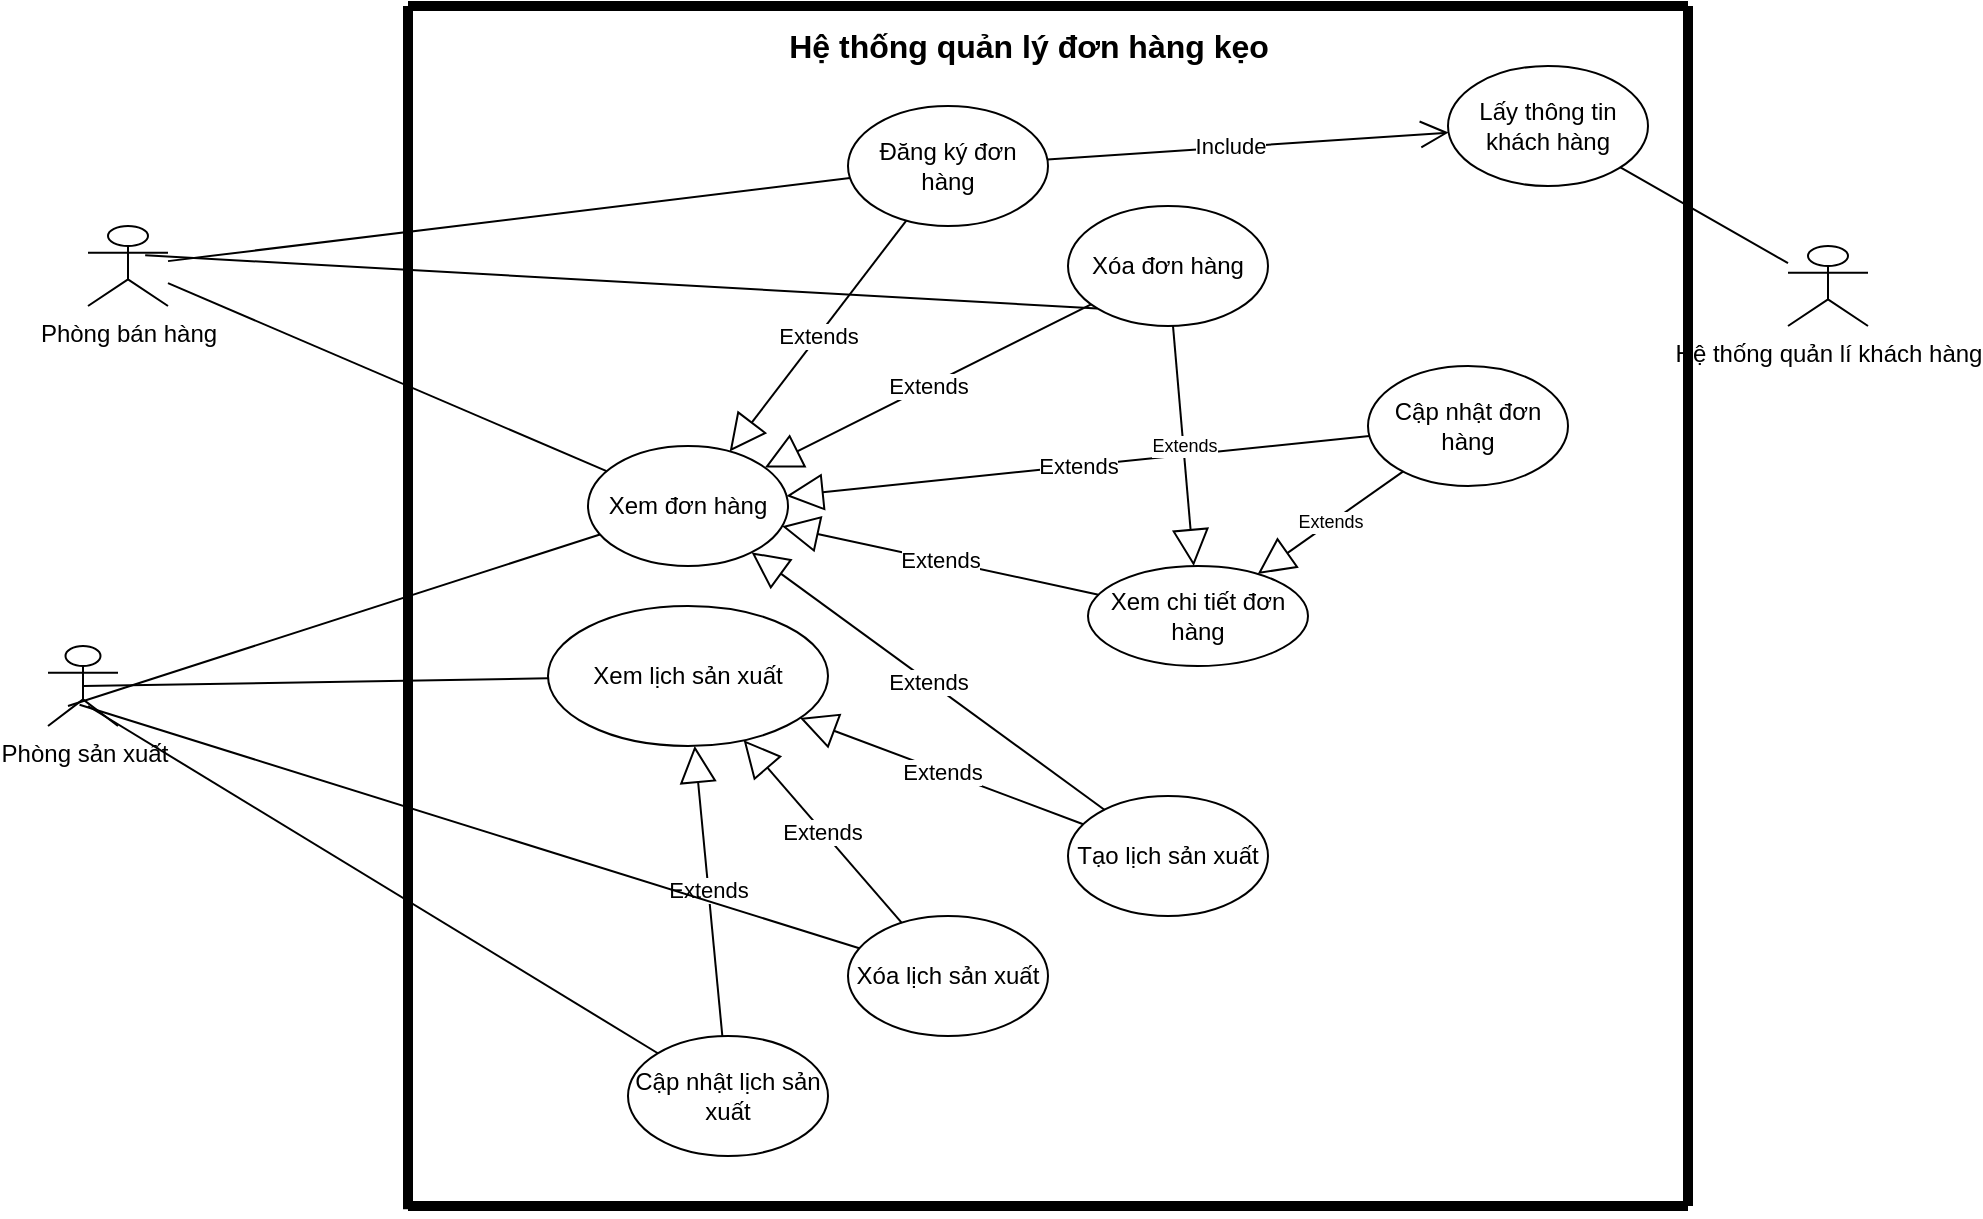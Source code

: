 <mxfile version="14.5.10" type="github">
  <diagram id="qvyRHmw6h1rRHHEIUcTp" name="Page-1">
    <mxGraphModel dx="1865" dy="548" grid="1" gridSize="10" guides="1" tooltips="1" connect="1" arrows="1" fold="1" page="1" pageScale="1" pageWidth="827" pageHeight="1169" math="0" shadow="0">
      <root>
        <mxCell id="0" />
        <mxCell id="1" parent="0" />
        <mxCell id="S6QFJlX5Brz25RzAnuvL-3" value="Phòng bán hàng" style="shape=umlActor;verticalLabelPosition=bottom;verticalAlign=top;html=1;" parent="1" vertex="1">
          <mxGeometry x="-240" y="150" width="40" height="40" as="geometry" />
        </mxCell>
        <mxCell id="S6QFJlX5Brz25RzAnuvL-13" value="Đăng ký đơn hàng" style="ellipse;whiteSpace=wrap;html=1;verticalAlign=middle;" parent="1" vertex="1">
          <mxGeometry x="140" y="90" width="100" height="60" as="geometry" />
        </mxCell>
        <mxCell id="S6QFJlX5Brz25RzAnuvL-15" value="Cập nhật đơn hàng" style="ellipse;whiteSpace=wrap;html=1;verticalAlign=middle;" parent="1" vertex="1">
          <mxGeometry x="400" y="220" width="100" height="60" as="geometry" />
        </mxCell>
        <mxCell id="S6QFJlX5Brz25RzAnuvL-20" value="Xóa đơn hàng" style="ellipse;whiteSpace=wrap;html=1;verticalAlign=middle;" parent="1" vertex="1">
          <mxGeometry x="250" y="140" width="100" height="60" as="geometry" />
        </mxCell>
        <mxCell id="S6QFJlX5Brz25RzAnuvL-21" value="Xem đơn hàng" style="ellipse;whiteSpace=wrap;html=1;verticalAlign=middle;" parent="1" vertex="1">
          <mxGeometry x="10" y="260" width="100" height="60" as="geometry" />
        </mxCell>
        <mxCell id="S6QFJlX5Brz25RzAnuvL-24" value="&lt;div style=&quot;text-align: left&quot;&gt;Phòng sản xuất&lt;/div&gt;" style="shape=umlActor;verticalLabelPosition=bottom;verticalAlign=top;html=1;" parent="1" vertex="1">
          <mxGeometry x="-260" y="360" width="35" height="40" as="geometry" />
        </mxCell>
        <mxCell id="S6QFJlX5Brz25RzAnuvL-27" value="Tạo lịch sản xuất" style="ellipse;whiteSpace=wrap;html=1;verticalAlign=middle;" parent="1" vertex="1">
          <mxGeometry x="250" y="435" width="100" height="60" as="geometry" />
        </mxCell>
        <mxCell id="S6QFJlX5Brz25RzAnuvL-29" value="Lấy thông tin khách hàng&lt;br&gt;" style="ellipse;whiteSpace=wrap;html=1;verticalAlign=middle;" parent="1" vertex="1">
          <mxGeometry x="440" y="70" width="100" height="60" as="geometry" />
        </mxCell>
        <mxCell id="S6QFJlX5Brz25RzAnuvL-31" value="Hệ thống quản lí khách hàng" style="shape=umlActor;verticalLabelPosition=bottom;verticalAlign=top;html=1;" parent="1" vertex="1">
          <mxGeometry x="610" y="160" width="40" height="40" as="geometry" />
        </mxCell>
        <mxCell id="S6QFJlX5Brz25RzAnuvL-35" value="Xóa lịch sản xuất" style="ellipse;whiteSpace=wrap;html=1;verticalAlign=middle;" parent="1" vertex="1">
          <mxGeometry x="140" y="495" width="100" height="60" as="geometry" />
        </mxCell>
        <mxCell id="S6QFJlX5Brz25RzAnuvL-38" value="Cập nhật lịch sản xuất" style="ellipse;whiteSpace=wrap;html=1;verticalAlign=middle;" parent="1" vertex="1">
          <mxGeometry x="30" y="555" width="100" height="60" as="geometry" />
        </mxCell>
        <mxCell id="S6QFJlX5Brz25RzAnuvL-40" value="Extends" style="endArrow=block;endSize=16;endFill=0;html=1;" parent="1" source="S6QFJlX5Brz25RzAnuvL-15" target="S6QFJlX5Brz25RzAnuvL-21" edge="1">
          <mxGeometry width="160" relative="1" as="geometry">
            <mxPoint x="470" y="230" as="sourcePoint" />
            <mxPoint x="630" y="230" as="targetPoint" />
          </mxGeometry>
        </mxCell>
        <mxCell id="S6QFJlX5Brz25RzAnuvL-44" value="Extends" style="endArrow=block;endSize=16;endFill=0;html=1;" parent="1" source="S6QFJlX5Brz25RzAnuvL-27" target="S6QFJlX5Brz25RzAnuvL-21" edge="1">
          <mxGeometry width="160" relative="1" as="geometry">
            <mxPoint x="360" y="340" as="sourcePoint" />
            <mxPoint x="520" y="340" as="targetPoint" />
          </mxGeometry>
        </mxCell>
        <mxCell id="5wcSOidTX3cQCsojHvAN-2" value="Extends" style="endArrow=block;endSize=16;endFill=0;html=1;" parent="1" source="S6QFJlX5Brz25RzAnuvL-13" target="S6QFJlX5Brz25RzAnuvL-21" edge="1">
          <mxGeometry width="160" relative="1" as="geometry">
            <mxPoint x="10" y="40" as="sourcePoint" />
            <mxPoint x="170" y="40" as="targetPoint" />
          </mxGeometry>
        </mxCell>
        <mxCell id="5wcSOidTX3cQCsojHvAN-4" value="Extends" style="endArrow=block;endSize=16;endFill=0;html=1;" parent="1" source="S6QFJlX5Brz25RzAnuvL-20" target="S6QFJlX5Brz25RzAnuvL-21" edge="1">
          <mxGeometry width="160" relative="1" as="geometry">
            <mxPoint x="-170" y="150" as="sourcePoint" />
            <mxPoint x="-10" y="150" as="targetPoint" />
          </mxGeometry>
        </mxCell>
        <mxCell id="5wcSOidTX3cQCsojHvAN-5" value="Extends" style="endArrow=block;endSize=16;endFill=0;html=1;" parent="1" source="S6QFJlX5Brz25RzAnuvL-38" target="5wcSOidTX3cQCsojHvAN-6" edge="1">
          <mxGeometry width="160" relative="1" as="geometry">
            <mxPoint x="-120" y="530" as="sourcePoint" />
            <mxPoint x="10" y="450" as="targetPoint" />
          </mxGeometry>
        </mxCell>
        <mxCell id="5wcSOidTX3cQCsojHvAN-6" value="Xem lịch sản xuất" style="ellipse;whiteSpace=wrap;html=1;" parent="1" vertex="1">
          <mxGeometry x="-10" y="340" width="140" height="70" as="geometry" />
        </mxCell>
        <mxCell id="5wcSOidTX3cQCsojHvAN-7" value="Extends" style="endArrow=block;endSize=16;endFill=0;html=1;" parent="1" source="S6QFJlX5Brz25RzAnuvL-35" target="5wcSOidTX3cQCsojHvAN-6" edge="1">
          <mxGeometry width="160" relative="1" as="geometry">
            <mxPoint x="-130" y="470" as="sourcePoint" />
            <mxPoint x="30" y="470" as="targetPoint" />
          </mxGeometry>
        </mxCell>
        <mxCell id="5wcSOidTX3cQCsojHvAN-8" value="Extends" style="endArrow=block;endSize=16;endFill=0;html=1;" parent="1" source="S6QFJlX5Brz25RzAnuvL-27" target="5wcSOidTX3cQCsojHvAN-6" edge="1">
          <mxGeometry width="160" relative="1" as="geometry">
            <mxPoint x="-100" y="440" as="sourcePoint" />
            <mxPoint x="60" y="440" as="targetPoint" />
          </mxGeometry>
        </mxCell>
        <mxCell id="5wcSOidTX3cQCsojHvAN-10" value="" style="endArrow=open;endFill=1;endSize=12;html=1;" parent="1" source="S6QFJlX5Brz25RzAnuvL-13" target="S6QFJlX5Brz25RzAnuvL-29" edge="1">
          <mxGeometry width="160" relative="1" as="geometry">
            <mxPoint x="-200" y="380" as="sourcePoint" />
            <mxPoint x="-40" y="380" as="targetPoint" />
          </mxGeometry>
        </mxCell>
        <mxCell id="5wcSOidTX3cQCsojHvAN-11" value="Include" style="edgeLabel;html=1;align=center;verticalAlign=middle;resizable=0;points=[];" parent="5wcSOidTX3cQCsojHvAN-10" vertex="1" connectable="0">
          <mxGeometry x="-0.127" y="-4" relative="1" as="geometry">
            <mxPoint x="2.73" y="-4.86" as="offset" />
          </mxGeometry>
        </mxCell>
        <mxCell id="5wcSOidTX3cQCsojHvAN-22" value="" style="endArrow=none;html=1;entryX=0.715;entryY=0.365;entryDx=0;entryDy=0;entryPerimeter=0;exitX=0;exitY=1;exitDx=0;exitDy=0;" parent="1" source="S6QFJlX5Brz25RzAnuvL-20" target="S6QFJlX5Brz25RzAnuvL-3" edge="1">
          <mxGeometry width="50" height="50" relative="1" as="geometry">
            <mxPoint x="-180" y="330" as="sourcePoint" />
            <mxPoint x="-130" y="280" as="targetPoint" />
          </mxGeometry>
        </mxCell>
        <mxCell id="5wcSOidTX3cQCsojHvAN-23" value="" style="endArrow=none;html=1;" parent="1" source="S6QFJlX5Brz25RzAnuvL-13" target="S6QFJlX5Brz25RzAnuvL-3" edge="1">
          <mxGeometry width="50" height="50" relative="1" as="geometry">
            <mxPoint x="20" y="290" as="sourcePoint" />
            <mxPoint x="-220" y="300" as="targetPoint" />
          </mxGeometry>
        </mxCell>
        <mxCell id="5wcSOidTX3cQCsojHvAN-24" value="" style="endArrow=none;html=1;exitX=0.286;exitY=0.75;exitDx=0;exitDy=0;exitPerimeter=0;" parent="1" source="S6QFJlX5Brz25RzAnuvL-24" target="S6QFJlX5Brz25RzAnuvL-21" edge="1">
          <mxGeometry width="50" height="50" relative="1" as="geometry">
            <mxPoint x="-280" y="300" as="sourcePoint" />
            <mxPoint x="-230" y="250" as="targetPoint" />
          </mxGeometry>
        </mxCell>
        <mxCell id="5wcSOidTX3cQCsojHvAN-26" value="" style="endArrow=none;html=1;exitX=0.451;exitY=0.735;exitDx=0;exitDy=0;exitPerimeter=0;" parent="1" source="S6QFJlX5Brz25RzAnuvL-24" target="S6QFJlX5Brz25RzAnuvL-35" edge="1">
          <mxGeometry width="50" height="50" relative="1" as="geometry">
            <mxPoint x="-220" y="310" as="sourcePoint" />
            <mxPoint x="-170" y="260" as="targetPoint" />
          </mxGeometry>
        </mxCell>
        <mxCell id="5wcSOidTX3cQCsojHvAN-27" value="" style="endArrow=none;html=1;" parent="1" target="S6QFJlX5Brz25RzAnuvL-38" edge="1">
          <mxGeometry width="50" height="50" relative="1" as="geometry">
            <mxPoint x="-240" y="390" as="sourcePoint" />
            <mxPoint x="-230" y="250" as="targetPoint" />
          </mxGeometry>
        </mxCell>
        <mxCell id="5wcSOidTX3cQCsojHvAN-28" value="" style="endArrow=none;html=1;exitX=0.5;exitY=0.5;exitDx=0;exitDy=0;exitPerimeter=0;" parent="1" source="S6QFJlX5Brz25RzAnuvL-24" target="5wcSOidTX3cQCsojHvAN-6" edge="1">
          <mxGeometry width="50" height="50" relative="1" as="geometry">
            <mxPoint x="-210" y="320" as="sourcePoint" />
            <mxPoint x="-160" y="270" as="targetPoint" />
          </mxGeometry>
        </mxCell>
        <mxCell id="5wcSOidTX3cQCsojHvAN-29" value="" style="endArrow=none;html=1;" parent="1" source="S6QFJlX5Brz25RzAnuvL-29" target="S6QFJlX5Brz25RzAnuvL-31" edge="1">
          <mxGeometry width="50" height="50" relative="1" as="geometry">
            <mxPoint x="590" y="300" as="sourcePoint" />
            <mxPoint x="640" y="250" as="targetPoint" />
          </mxGeometry>
        </mxCell>
        <mxCell id="5wcSOidTX3cQCsojHvAN-33" value="" style="endArrow=none;html=1;" parent="1" source="S6QFJlX5Brz25RzAnuvL-3" target="S6QFJlX5Brz25RzAnuvL-21" edge="1">
          <mxGeometry width="50" height="50" relative="1" as="geometry">
            <mxPoint x="-100" y="310" as="sourcePoint" />
            <mxPoint x="-50" y="260" as="targetPoint" />
          </mxGeometry>
        </mxCell>
        <mxCell id="5wcSOidTX3cQCsojHvAN-35" value="Xem chi tiết đơn hàng" style="ellipse;whiteSpace=wrap;html=1;" parent="1" vertex="1">
          <mxGeometry x="260" y="320" width="110" height="50" as="geometry" />
        </mxCell>
        <mxCell id="5wcSOidTX3cQCsojHvAN-36" value="Extends" style="endArrow=block;endSize=16;endFill=0;html=1;" parent="1" source="5wcSOidTX3cQCsojHvAN-35" target="S6QFJlX5Brz25RzAnuvL-21" edge="1">
          <mxGeometry width="160" relative="1" as="geometry">
            <mxPoint x="620" y="230" as="sourcePoint" />
            <mxPoint x="780" y="230" as="targetPoint" />
          </mxGeometry>
        </mxCell>
        <mxCell id="5wcSOidTX3cQCsojHvAN-39" value="" style="endArrow=none;html=1;strokeWidth=5;" parent="1" edge="1">
          <mxGeometry width="50" height="50" relative="1" as="geometry">
            <mxPoint x="-80" y="641.6" as="sourcePoint" />
            <mxPoint x="-80" y="40" as="targetPoint" />
          </mxGeometry>
        </mxCell>
        <mxCell id="5wcSOidTX3cQCsojHvAN-40" value="" style="endArrow=none;html=1;strokeWidth=5;" parent="1" edge="1">
          <mxGeometry width="50" height="50" relative="1" as="geometry">
            <mxPoint x="-80" y="40" as="sourcePoint" />
            <mxPoint x="560" y="40" as="targetPoint" />
          </mxGeometry>
        </mxCell>
        <mxCell id="5wcSOidTX3cQCsojHvAN-42" value="" style="endArrow=none;html=1;strokeWidth=5;" parent="1" edge="1">
          <mxGeometry width="50" height="50" relative="1" as="geometry">
            <mxPoint x="560" y="640" as="sourcePoint" />
            <mxPoint x="560" y="40" as="targetPoint" />
          </mxGeometry>
        </mxCell>
        <mxCell id="5wcSOidTX3cQCsojHvAN-43" value="" style="endArrow=none;html=1;strokeWidth=5;" parent="1" edge="1">
          <mxGeometry width="50" height="50" relative="1" as="geometry">
            <mxPoint x="-80" y="640" as="sourcePoint" />
            <mxPoint x="560" y="640" as="targetPoint" />
          </mxGeometry>
        </mxCell>
        <mxCell id="5wcSOidTX3cQCsojHvAN-44" value="Hệ thống quản lý đơn hàng kẹo" style="text;html=1;align=center;verticalAlign=middle;resizable=0;points=[];autosize=1;strokeWidth=1;fontSize=16;fontStyle=1;" parent="1" vertex="1">
          <mxGeometry x="100" y="50" width="260" height="20" as="geometry" />
        </mxCell>
        <mxCell id="5wcSOidTX3cQCsojHvAN-47" value="Extends" style="endArrow=block;endSize=16;endFill=0;html=1;strokeWidth=1;fontSize=9;fontColor=#000000;" parent="1" source="S6QFJlX5Brz25RzAnuvL-15" target="5wcSOidTX3cQCsojHvAN-35" edge="1">
          <mxGeometry width="160" relative="1" as="geometry">
            <mxPoint x="380" y="410" as="sourcePoint" />
            <mxPoint x="540" y="410" as="targetPoint" />
          </mxGeometry>
        </mxCell>
        <mxCell id="5wcSOidTX3cQCsojHvAN-48" value="Extends" style="endArrow=block;endSize=16;endFill=0;html=1;strokeWidth=1;fontSize=9;fontColor=#000000;" parent="1" source="S6QFJlX5Brz25RzAnuvL-20" target="5wcSOidTX3cQCsojHvAN-35" edge="1">
          <mxGeometry width="160" relative="1" as="geometry">
            <mxPoint x="340" y="400" as="sourcePoint" />
            <mxPoint x="500" y="400" as="targetPoint" />
          </mxGeometry>
        </mxCell>
        <mxCell id="5Sy5AzSr_83SrpQqP4IP-1" style="edgeStyle=orthogonalEdgeStyle;rounded=0;orthogonalLoop=1;jettySize=auto;html=1;exitX=0.5;exitY=1;exitDx=0;exitDy=0;verticalAlign=middle;" parent="1" source="S6QFJlX5Brz25RzAnuvL-21" target="S6QFJlX5Brz25RzAnuvL-21" edge="1">
          <mxGeometry relative="1" as="geometry" />
        </mxCell>
      </root>
    </mxGraphModel>
  </diagram>
</mxfile>
